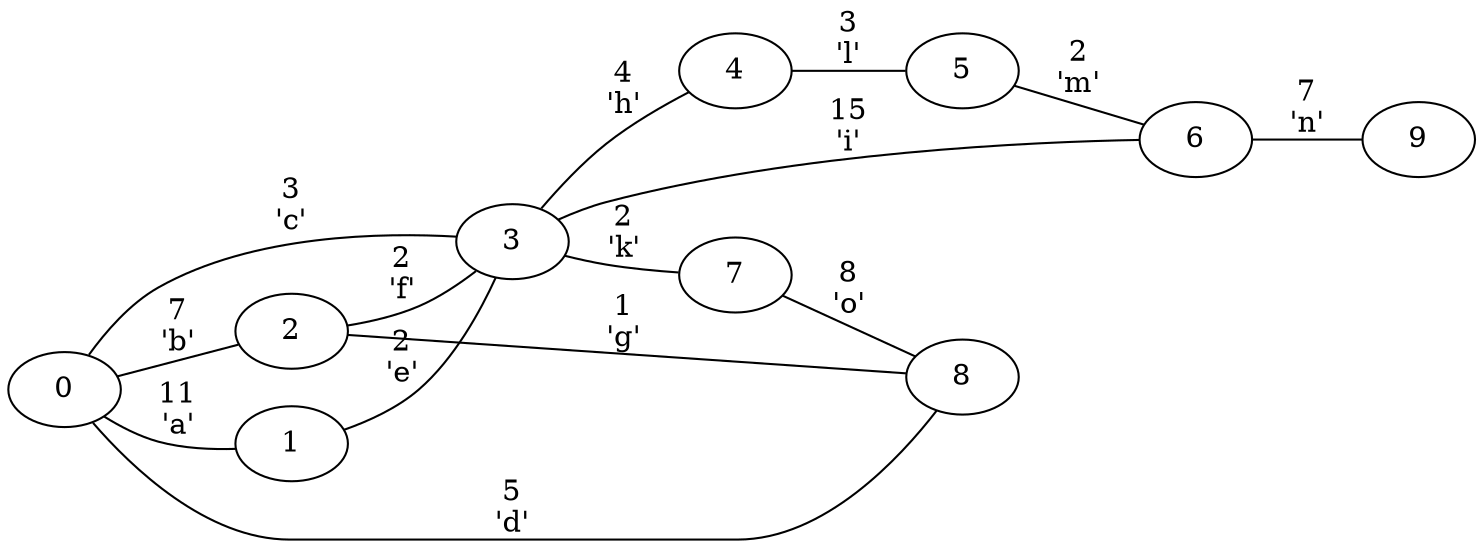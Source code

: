 graph G {
rankdir=LR
	0 -- 1 [label="11
'a'"];
	0 -- 2 [label="7
'b'"];
	0 -- 3 [label="3
'c'"];
	0 -- 8 [label="5
'd'"];
	1 -- 3 [label="2
'e'"];
	2 -- 3 [label="2
'f'"];
	2 -- 8 [label="1
'g'"];
	3 -- 4 [label="4
'h'"];
	3 -- 6 [label="15
'i'"];
	3 -- 7 [label="2
'k'"];
	4 -- 5 [label="3
'l'"];
	5 -- 6 [label="2
'm'"];
	6 -- 9 [label="7
'n'"];
	7 -- 8 [label="8
'o'"];
}
